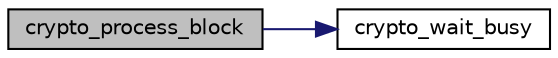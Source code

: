 digraph "crypto_process_block"
{
  edge [fontname="Helvetica",fontsize="10",labelfontname="Helvetica",labelfontsize="10"];
  node [fontname="Helvetica",fontsize="10",shape=record];
  rankdir="LR";
  Node1 [label="crypto_process_block",height=0.2,width=0.4,color="black", fillcolor="grey75", style="filled", fontcolor="black"];
  Node1 -> Node2 [color="midnightblue",fontsize="10",style="solid",fontname="Helvetica"];
  Node2 [label="crypto_wait_busy",height=0.2,width=0.4,color="black", fillcolor="white", style="filled",URL="$group__crypto__file.html#gaecaa8d8b190fa22a873a76a5cf67fb62",tooltip="Wait, if the Controller is busy. "];
}
